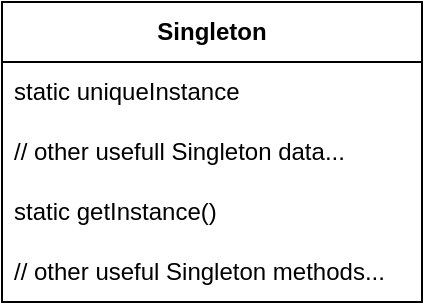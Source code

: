 <mxfile version="20.7.4" type="device"><diagram id="ahAyE9eUKxN_0jiChCt0" name="Sayfa -1"><mxGraphModel dx="873" dy="1046" grid="1" gridSize="10" guides="1" tooltips="1" connect="1" arrows="1" fold="1" page="1" pageScale="1" pageWidth="827" pageHeight="1169" math="0" shadow="0"><root><mxCell id="0"/><mxCell id="1" parent="0"/><mxCell id="UBMO1-1Z8ddJHVIatPmj-2" value="&lt;b&gt;Singleton&lt;/b&gt;" style="swimlane;fontStyle=0;childLayout=stackLayout;horizontal=1;startSize=30;horizontalStack=0;resizeParent=1;resizeParentMax=0;resizeLast=0;collapsible=1;marginBottom=0;whiteSpace=wrap;html=1;" vertex="1" parent="1"><mxGeometry x="308" y="510" width="210" height="150" as="geometry"/></mxCell><mxCell id="UBMO1-1Z8ddJHVIatPmj-3" value="static uniqueInstance" style="text;strokeColor=none;fillColor=none;align=left;verticalAlign=middle;spacingLeft=4;spacingRight=4;overflow=hidden;points=[[0,0.5],[1,0.5]];portConstraint=eastwest;rotatable=0;whiteSpace=wrap;html=1;" vertex="1" parent="UBMO1-1Z8ddJHVIatPmj-2"><mxGeometry y="30" width="210" height="30" as="geometry"/></mxCell><mxCell id="UBMO1-1Z8ddJHVIatPmj-4" value="// other usefull Singleton data..." style="text;strokeColor=none;fillColor=none;align=left;verticalAlign=middle;spacingLeft=4;spacingRight=4;overflow=hidden;points=[[0,0.5],[1,0.5]];portConstraint=eastwest;rotatable=0;whiteSpace=wrap;html=1;" vertex="1" parent="UBMO1-1Z8ddJHVIatPmj-2"><mxGeometry y="60" width="210" height="30" as="geometry"/></mxCell><mxCell id="UBMO1-1Z8ddJHVIatPmj-5" value="static getInstance()" style="text;strokeColor=none;fillColor=none;align=left;verticalAlign=middle;spacingLeft=4;spacingRight=4;overflow=hidden;points=[[0,0.5],[1,0.5]];portConstraint=eastwest;rotatable=0;whiteSpace=wrap;html=1;" vertex="1" parent="UBMO1-1Z8ddJHVIatPmj-2"><mxGeometry y="90" width="210" height="30" as="geometry"/></mxCell><mxCell id="UBMO1-1Z8ddJHVIatPmj-6" value="// other useful Singleton methods..." style="text;strokeColor=none;fillColor=none;align=left;verticalAlign=middle;spacingLeft=4;spacingRight=4;overflow=hidden;points=[[0,0.5],[1,0.5]];portConstraint=eastwest;rotatable=0;whiteSpace=wrap;html=1;" vertex="1" parent="UBMO1-1Z8ddJHVIatPmj-2"><mxGeometry y="120" width="210" height="30" as="geometry"/></mxCell></root></mxGraphModel></diagram></mxfile>